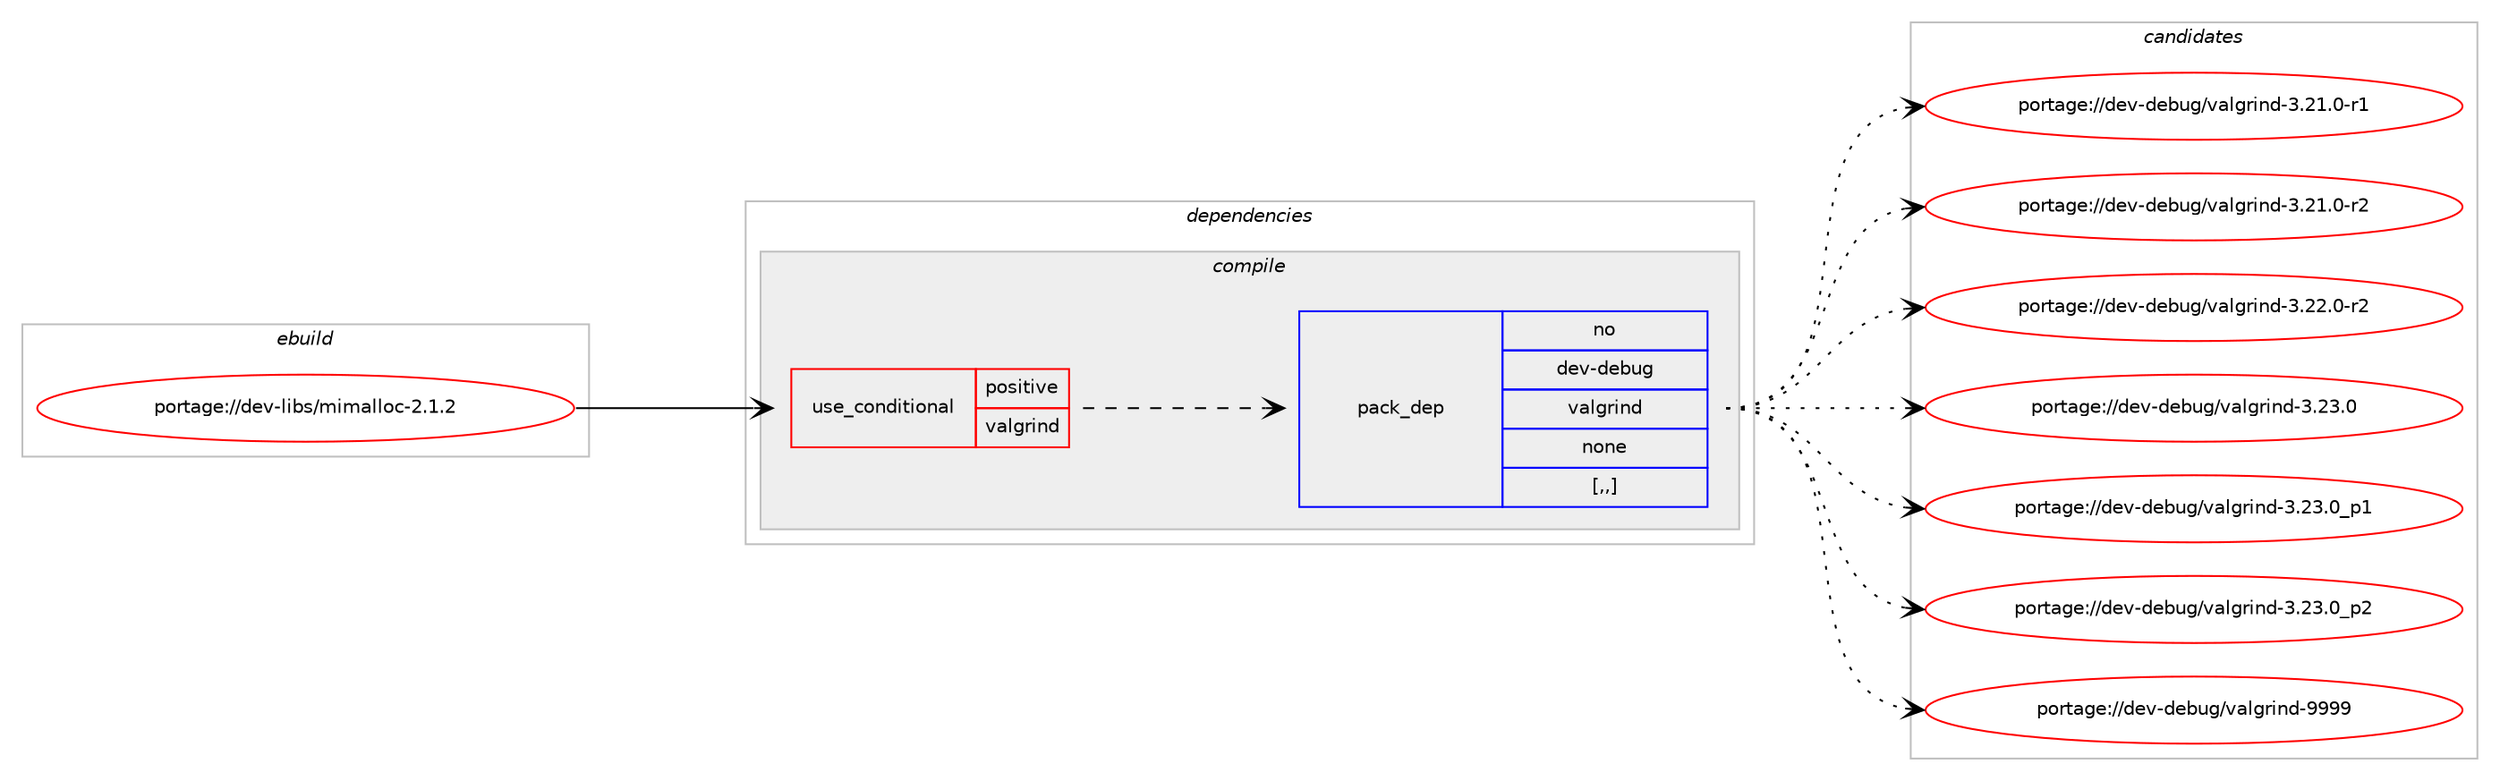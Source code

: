 digraph prolog {

# *************
# Graph options
# *************

newrank=true;
concentrate=true;
compound=true;
graph [rankdir=LR,fontname=Helvetica,fontsize=10,ranksep=1.5];#, ranksep=2.5, nodesep=0.2];
edge  [arrowhead=vee];
node  [fontname=Helvetica,fontsize=10];

# **********
# The ebuild
# **********

subgraph cluster_leftcol {
color=gray;
rank=same;
label=<<i>ebuild</i>>;
id [label="portage://dev-libs/mimalloc-2.1.2", color=red, width=4, href="../dev-libs/mimalloc-2.1.2.svg"];
}

# ****************
# The dependencies
# ****************

subgraph cluster_midcol {
color=gray;
label=<<i>dependencies</i>>;
subgraph cluster_compile {
fillcolor="#eeeeee";
style=filled;
label=<<i>compile</i>>;
subgraph cond26892 {
dependency109530 [label=<<TABLE BORDER="0" CELLBORDER="1" CELLSPACING="0" CELLPADDING="4"><TR><TD ROWSPAN="3" CELLPADDING="10">use_conditional</TD></TR><TR><TD>positive</TD></TR><TR><TD>valgrind</TD></TR></TABLE>>, shape=none, color=red];
subgraph pack81477 {
dependency109531 [label=<<TABLE BORDER="0" CELLBORDER="1" CELLSPACING="0" CELLPADDING="4" WIDTH="220"><TR><TD ROWSPAN="6" CELLPADDING="30">pack_dep</TD></TR><TR><TD WIDTH="110">no</TD></TR><TR><TD>dev-debug</TD></TR><TR><TD>valgrind</TD></TR><TR><TD>none</TD></TR><TR><TD>[,,]</TD></TR></TABLE>>, shape=none, color=blue];
}
dependency109530:e -> dependency109531:w [weight=20,style="dashed",arrowhead="vee"];
}
id:e -> dependency109530:w [weight=20,style="solid",arrowhead="vee"];
}
subgraph cluster_compileandrun {
fillcolor="#eeeeee";
style=filled;
label=<<i>compile and run</i>>;
}
subgraph cluster_run {
fillcolor="#eeeeee";
style=filled;
label=<<i>run</i>>;
}
}

# **************
# The candidates
# **************

subgraph cluster_choices {
rank=same;
color=gray;
label=<<i>candidates</i>>;

subgraph choice81477 {
color=black;
nodesep=1;
choice10010111845100101981171034711897108103114105110100455146504946484511449 [label="portage://dev-debug/valgrind-3.21.0-r1", color=red, width=4,href="../dev-debug/valgrind-3.21.0-r1.svg"];
choice10010111845100101981171034711897108103114105110100455146504946484511450 [label="portage://dev-debug/valgrind-3.21.0-r2", color=red, width=4,href="../dev-debug/valgrind-3.21.0-r2.svg"];
choice10010111845100101981171034711897108103114105110100455146505046484511450 [label="portage://dev-debug/valgrind-3.22.0-r2", color=red, width=4,href="../dev-debug/valgrind-3.22.0-r2.svg"];
choice1001011184510010198117103471189710810311410511010045514650514648 [label="portage://dev-debug/valgrind-3.23.0", color=red, width=4,href="../dev-debug/valgrind-3.23.0.svg"];
choice10010111845100101981171034711897108103114105110100455146505146489511249 [label="portage://dev-debug/valgrind-3.23.0_p1", color=red, width=4,href="../dev-debug/valgrind-3.23.0_p1.svg"];
choice10010111845100101981171034711897108103114105110100455146505146489511250 [label="portage://dev-debug/valgrind-3.23.0_p2", color=red, width=4,href="../dev-debug/valgrind-3.23.0_p2.svg"];
choice100101118451001019811710347118971081031141051101004557575757 [label="portage://dev-debug/valgrind-9999", color=red, width=4,href="../dev-debug/valgrind-9999.svg"];
dependency109531:e -> choice10010111845100101981171034711897108103114105110100455146504946484511449:w [style=dotted,weight="100"];
dependency109531:e -> choice10010111845100101981171034711897108103114105110100455146504946484511450:w [style=dotted,weight="100"];
dependency109531:e -> choice10010111845100101981171034711897108103114105110100455146505046484511450:w [style=dotted,weight="100"];
dependency109531:e -> choice1001011184510010198117103471189710810311410511010045514650514648:w [style=dotted,weight="100"];
dependency109531:e -> choice10010111845100101981171034711897108103114105110100455146505146489511249:w [style=dotted,weight="100"];
dependency109531:e -> choice10010111845100101981171034711897108103114105110100455146505146489511250:w [style=dotted,weight="100"];
dependency109531:e -> choice100101118451001019811710347118971081031141051101004557575757:w [style=dotted,weight="100"];
}
}

}

